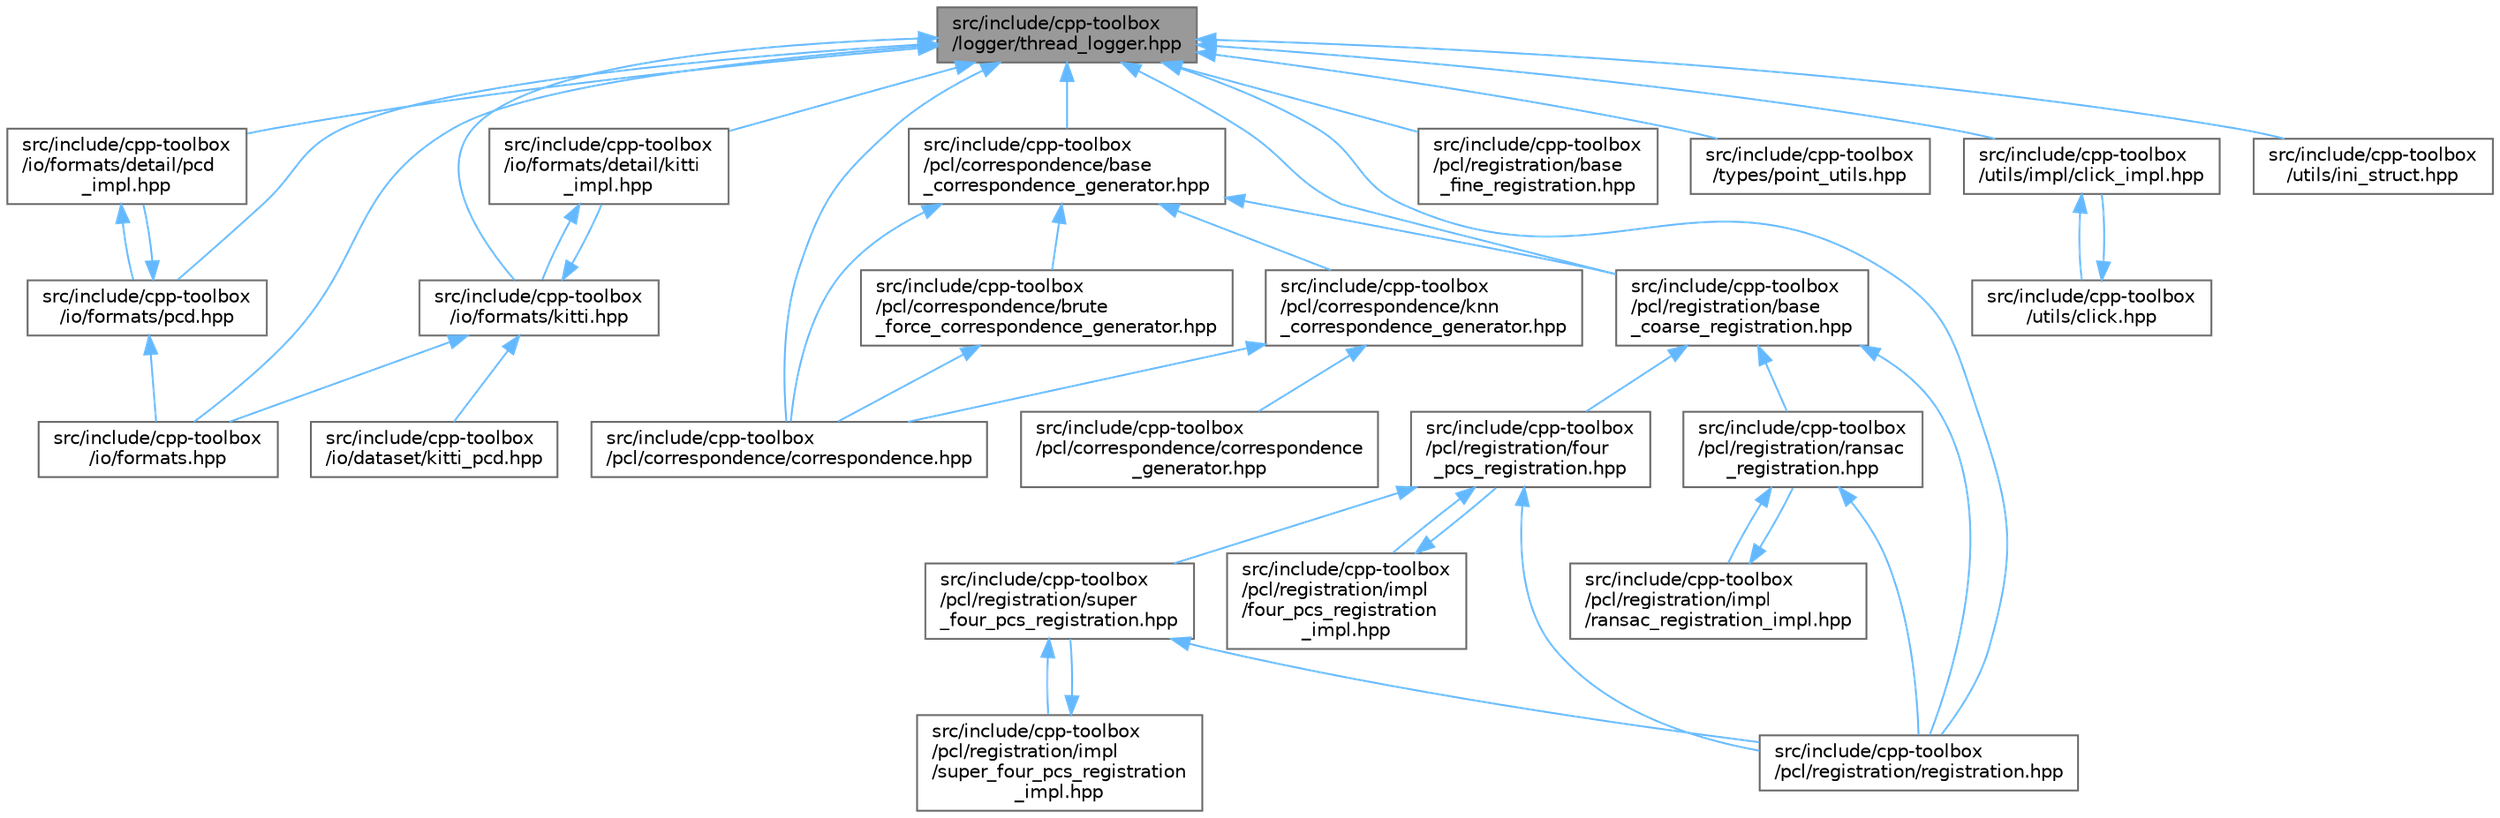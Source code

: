 digraph "src/include/cpp-toolbox/logger/thread_logger.hpp"
{
 // LATEX_PDF_SIZE
  bgcolor="transparent";
  edge [fontname=Helvetica,fontsize=10,labelfontname=Helvetica,labelfontsize=10];
  node [fontname=Helvetica,fontsize=10,shape=box,height=0.2,width=0.4];
  Node1 [id="Node000001",label="src/include/cpp-toolbox\l/logger/thread_logger.hpp",height=0.2,width=0.4,color="gray40", fillcolor="grey60", style="filled", fontcolor="black",tooltip=" "];
  Node1 -> Node2 [id="edge1_Node000001_Node000002",dir="back",color="steelblue1",style="solid",tooltip=" "];
  Node2 [id="Node000002",label="src/include/cpp-toolbox\l/io/formats.hpp",height=0.2,width=0.4,color="grey40", fillcolor="white", style="filled",URL="$formats_8hpp.html",tooltip=" "];
  Node1 -> Node3 [id="edge2_Node000001_Node000003",dir="back",color="steelblue1",style="solid",tooltip=" "];
  Node3 [id="Node000003",label="src/include/cpp-toolbox\l/io/formats/detail/kitti\l_impl.hpp",height=0.2,width=0.4,color="grey40", fillcolor="white", style="filled",URL="$kitti__impl_8hpp.html",tooltip="此文件包含 kitti_format_t 的模板实现/This file contains the template implementations for kitti_format_t"];
  Node3 -> Node4 [id="edge3_Node000003_Node000004",dir="back",color="steelblue1",style="solid",tooltip=" "];
  Node4 [id="Node000004",label="src/include/cpp-toolbox\l/io/formats/kitti.hpp",height=0.2,width=0.4,color="grey40", fillcolor="white", style="filled",URL="$kitti_8hpp.html",tooltip=" "];
  Node4 -> Node5 [id="edge4_Node000004_Node000005",dir="back",color="steelblue1",style="solid",tooltip=" "];
  Node5 [id="Node000005",label="src/include/cpp-toolbox\l/io/dataset/kitti_pcd.hpp",height=0.2,width=0.4,color="grey40", fillcolor="white", style="filled",URL="$kitti__pcd_8hpp.html",tooltip=" "];
  Node4 -> Node2 [id="edge5_Node000004_Node000002",dir="back",color="steelblue1",style="solid",tooltip=" "];
  Node4 -> Node3 [id="edge6_Node000004_Node000003",dir="back",color="steelblue1",style="solid",tooltip=" "];
  Node1 -> Node6 [id="edge7_Node000001_Node000006",dir="back",color="steelblue1",style="solid",tooltip=" "];
  Node6 [id="Node000006",label="src/include/cpp-toolbox\l/io/formats/detail/pcd\l_impl.hpp",height=0.2,width=0.4,color="grey40", fillcolor="white", style="filled",URL="$pcd__impl_8hpp.html",tooltip="此文件包含 pcd_format_t 的模板实现/This file contains the template implementations for pcd_format_t"];
  Node6 -> Node7 [id="edge8_Node000006_Node000007",dir="back",color="steelblue1",style="solid",tooltip=" "];
  Node7 [id="Node000007",label="src/include/cpp-toolbox\l/io/formats/pcd.hpp",height=0.2,width=0.4,color="grey40", fillcolor="white", style="filled",URL="$pcd_8hpp.html",tooltip=" "];
  Node7 -> Node2 [id="edge9_Node000007_Node000002",dir="back",color="steelblue1",style="solid",tooltip=" "];
  Node7 -> Node6 [id="edge10_Node000007_Node000006",dir="back",color="steelblue1",style="solid",tooltip=" "];
  Node1 -> Node4 [id="edge11_Node000001_Node000004",dir="back",color="steelblue1",style="solid",tooltip=" "];
  Node1 -> Node7 [id="edge12_Node000001_Node000007",dir="back",color="steelblue1",style="solid",tooltip=" "];
  Node1 -> Node8 [id="edge13_Node000001_Node000008",dir="back",color="steelblue1",style="solid",tooltip=" "];
  Node8 [id="Node000008",label="src/include/cpp-toolbox\l/pcl/correspondence/base\l_correspondence_generator.hpp",height=0.2,width=0.4,color="grey40", fillcolor="white", style="filled",URL="$base__correspondence__generator_8hpp.html",tooltip=" "];
  Node8 -> Node9 [id="edge14_Node000008_Node000009",dir="back",color="steelblue1",style="solid",tooltip=" "];
  Node9 [id="Node000009",label="src/include/cpp-toolbox\l/pcl/correspondence/brute\l_force_correspondence_generator.hpp",height=0.2,width=0.4,color="grey40", fillcolor="white", style="filled",URL="$brute__force__correspondence__generator_8hpp.html",tooltip=" "];
  Node9 -> Node10 [id="edge15_Node000009_Node000010",dir="back",color="steelblue1",style="solid",tooltip=" "];
  Node10 [id="Node000010",label="src/include/cpp-toolbox\l/pcl/correspondence/correspondence.hpp",height=0.2,width=0.4,color="grey40", fillcolor="white", style="filled",URL="$correspondence_8hpp.html",tooltip="对应点生成算法统一导出文件 / Unified export file for correspondence generation algorithms"];
  Node8 -> Node10 [id="edge16_Node000008_Node000010",dir="back",color="steelblue1",style="solid",tooltip=" "];
  Node8 -> Node11 [id="edge17_Node000008_Node000011",dir="back",color="steelblue1",style="solid",tooltip=" "];
  Node11 [id="Node000011",label="src/include/cpp-toolbox\l/pcl/correspondence/knn\l_correspondence_generator.hpp",height=0.2,width=0.4,color="grey40", fillcolor="white", style="filled",URL="$knn__correspondence__generator_8hpp.html",tooltip=" "];
  Node11 -> Node10 [id="edge18_Node000011_Node000010",dir="back",color="steelblue1",style="solid",tooltip=" "];
  Node11 -> Node12 [id="edge19_Node000011_Node000012",dir="back",color="steelblue1",style="solid",tooltip=" "];
  Node12 [id="Node000012",label="src/include/cpp-toolbox\l/pcl/correspondence/correspondence\l_generator.hpp",height=0.2,width=0.4,color="grey40", fillcolor="white", style="filled",URL="$correspondence__generator_8hpp.html",tooltip="向后兼容的别名文件 / Backward compatibility alias file"];
  Node8 -> Node13 [id="edge20_Node000008_Node000013",dir="back",color="steelblue1",style="solid",tooltip=" "];
  Node13 [id="Node000013",label="src/include/cpp-toolbox\l/pcl/registration/base\l_coarse_registration.hpp",height=0.2,width=0.4,color="grey40", fillcolor="white", style="filled",URL="$base__coarse__registration_8hpp.html",tooltip=" "];
  Node13 -> Node14 [id="edge21_Node000013_Node000014",dir="back",color="steelblue1",style="solid",tooltip=" "];
  Node14 [id="Node000014",label="src/include/cpp-toolbox\l/pcl/registration/four\l_pcs_registration.hpp",height=0.2,width=0.4,color="grey40", fillcolor="white", style="filled",URL="$four__pcs__registration_8hpp.html",tooltip=" "];
  Node14 -> Node15 [id="edge22_Node000014_Node000015",dir="back",color="steelblue1",style="solid",tooltip=" "];
  Node15 [id="Node000015",label="src/include/cpp-toolbox\l/pcl/registration/impl\l/four_pcs_registration\l_impl.hpp",height=0.2,width=0.4,color="grey40", fillcolor="white", style="filled",URL="$four__pcs__registration__impl_8hpp.html",tooltip=" "];
  Node15 -> Node14 [id="edge23_Node000015_Node000014",dir="back",color="steelblue1",style="solid",tooltip=" "];
  Node14 -> Node16 [id="edge24_Node000014_Node000016",dir="back",color="steelblue1",style="solid",tooltip=" "];
  Node16 [id="Node000016",label="src/include/cpp-toolbox\l/pcl/registration/registration.hpp",height=0.2,width=0.4,color="grey40", fillcolor="white", style="filled",URL="$registration_8hpp.html",tooltip="点云配准算法统一导出文件 / Unified export file for point cloud registration algorithms"];
  Node14 -> Node17 [id="edge25_Node000014_Node000017",dir="back",color="steelblue1",style="solid",tooltip=" "];
  Node17 [id="Node000017",label="src/include/cpp-toolbox\l/pcl/registration/super\l_four_pcs_registration.hpp",height=0.2,width=0.4,color="grey40", fillcolor="white", style="filled",URL="$super__four__pcs__registration_8hpp.html",tooltip=" "];
  Node17 -> Node18 [id="edge26_Node000017_Node000018",dir="back",color="steelblue1",style="solid",tooltip=" "];
  Node18 [id="Node000018",label="src/include/cpp-toolbox\l/pcl/registration/impl\l/super_four_pcs_registration\l_impl.hpp",height=0.2,width=0.4,color="grey40", fillcolor="white", style="filled",URL="$super__four__pcs__registration__impl_8hpp.html",tooltip=" "];
  Node18 -> Node17 [id="edge27_Node000018_Node000017",dir="back",color="steelblue1",style="solid",tooltip=" "];
  Node17 -> Node16 [id="edge28_Node000017_Node000016",dir="back",color="steelblue1",style="solid",tooltip=" "];
  Node13 -> Node19 [id="edge29_Node000013_Node000019",dir="back",color="steelblue1",style="solid",tooltip=" "];
  Node19 [id="Node000019",label="src/include/cpp-toolbox\l/pcl/registration/ransac\l_registration.hpp",height=0.2,width=0.4,color="grey40", fillcolor="white", style="filled",URL="$ransac__registration_8hpp.html",tooltip=" "];
  Node19 -> Node20 [id="edge30_Node000019_Node000020",dir="back",color="steelblue1",style="solid",tooltip=" "];
  Node20 [id="Node000020",label="src/include/cpp-toolbox\l/pcl/registration/impl\l/ransac_registration_impl.hpp",height=0.2,width=0.4,color="grey40", fillcolor="white", style="filled",URL="$ransac__registration__impl_8hpp.html",tooltip=" "];
  Node20 -> Node19 [id="edge31_Node000020_Node000019",dir="back",color="steelblue1",style="solid",tooltip=" "];
  Node19 -> Node16 [id="edge32_Node000019_Node000016",dir="back",color="steelblue1",style="solid",tooltip=" "];
  Node13 -> Node16 [id="edge33_Node000013_Node000016",dir="back",color="steelblue1",style="solid",tooltip=" "];
  Node1 -> Node10 [id="edge34_Node000001_Node000010",dir="back",color="steelblue1",style="solid",tooltip=" "];
  Node1 -> Node13 [id="edge35_Node000001_Node000013",dir="back",color="steelblue1",style="solid",tooltip=" "];
  Node1 -> Node21 [id="edge36_Node000001_Node000021",dir="back",color="steelblue1",style="solid",tooltip=" "];
  Node21 [id="Node000021",label="src/include/cpp-toolbox\l/pcl/registration/base\l_fine_registration.hpp",height=0.2,width=0.4,color="grey40", fillcolor="white", style="filled",URL="$base__fine__registration_8hpp.html",tooltip=" "];
  Node1 -> Node16 [id="edge37_Node000001_Node000016",dir="back",color="steelblue1",style="solid",tooltip=" "];
  Node1 -> Node22 [id="edge38_Node000001_Node000022",dir="back",color="steelblue1",style="solid",tooltip=" "];
  Node22 [id="Node000022",label="src/include/cpp-toolbox\l/types/point_utils.hpp",height=0.2,width=0.4,color="grey40", fillcolor="white", style="filled",URL="$point__utils_8hpp.html",tooltip=" "];
  Node1 -> Node23 [id="edge39_Node000001_Node000023",dir="back",color="steelblue1",style="solid",tooltip=" "];
  Node23 [id="Node000023",label="src/include/cpp-toolbox\l/utils/impl/click_impl.hpp",height=0.2,width=0.4,color="grey40", fillcolor="white", style="filled",URL="$click__impl_8hpp.html",tooltip=" "];
  Node23 -> Node24 [id="edge40_Node000023_Node000024",dir="back",color="steelblue1",style="solid",tooltip=" "];
  Node24 [id="Node000024",label="src/include/cpp-toolbox\l/utils/click.hpp",height=0.2,width=0.4,color="grey40", fillcolor="white", style="filled",URL="$click_8hpp.html",tooltip=" "];
  Node24 -> Node23 [id="edge41_Node000024_Node000023",dir="back",color="steelblue1",style="solid",tooltip=" "];
  Node1 -> Node25 [id="edge42_Node000001_Node000025",dir="back",color="steelblue1",style="solid",tooltip=" "];
  Node25 [id="Node000025",label="src/include/cpp-toolbox\l/utils/ini_struct.hpp",height=0.2,width=0.4,color="grey40", fillcolor="white", style="filled",URL="$ini__struct_8hpp.html",tooltip=" "];
}
